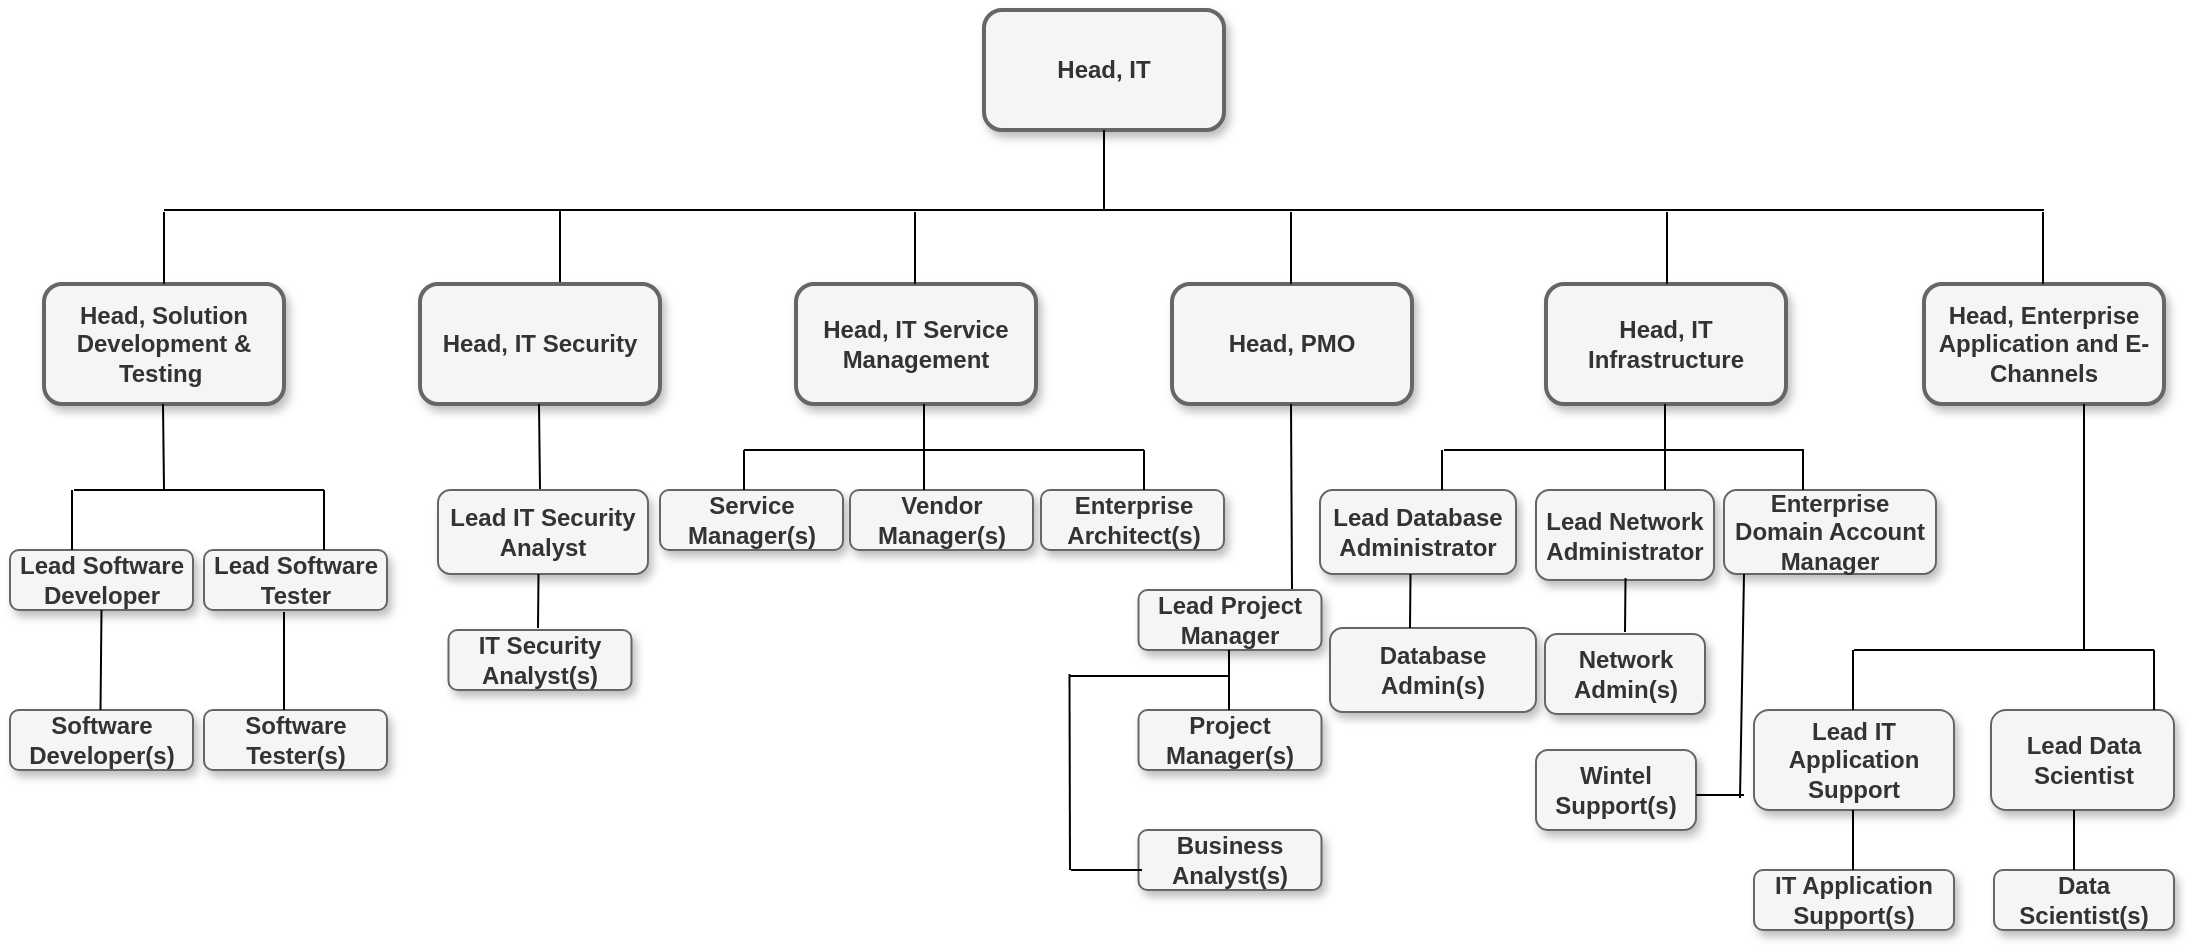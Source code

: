 <mxfile version="23.0.1" type="github">
  <diagram name="Page-1" id="19d8dcba-68ad-dc05-1034-9cf7b2a963f6">
    <mxGraphModel dx="1434" dy="780" grid="1" gridSize="14" guides="1" tooltips="1" connect="1" arrows="1" fold="1" page="1" pageScale="1" pageWidth="1100" pageHeight="850" background="none" math="0" shadow="0">
      <root>
        <mxCell id="0" />
        <mxCell id="1" parent="0" />
        <mxCell id="uepafkn3aEIsYCHWRTWA-61" value="&lt;b&gt;Lead Software Developer&lt;/b&gt;" style="rounded=1;whiteSpace=wrap;html=1;shadow=1;fillColor=#f5f5f5;fontColor=#333333;strokeColor=#666666;" vertex="1" parent="1">
          <mxGeometry x="3" y="310" width="91.5" height="30" as="geometry" />
        </mxCell>
        <mxCell id="uepafkn3aEIsYCHWRTWA-66" value="&lt;b&gt;Software Developer(s)&lt;/b&gt;" style="rounded=1;whiteSpace=wrap;html=1;shadow=1;fillColor=#f5f5f5;fontColor=#333333;strokeColor=#666666;" vertex="1" parent="1">
          <mxGeometry x="3" y="390" width="91.5" height="30" as="geometry" />
        </mxCell>
        <mxCell id="uepafkn3aEIsYCHWRTWA-138" value="" style="group" vertex="1" connectable="0" parent="1">
          <mxGeometry x="20" y="40" width="1065" height="460" as="geometry" />
        </mxCell>
        <mxCell id="uepafkn3aEIsYCHWRTWA-1" value="&lt;b&gt;Head, IT&lt;/b&gt;" style="rounded=1;whiteSpace=wrap;html=1;strokeWidth=2;perimeterSpacing=0;glass=0;shadow=1;fontStyle=0;fillColor=#f5f5f5;fontColor=#333333;strokeColor=#666666;" vertex="1" parent="uepafkn3aEIsYCHWRTWA-138">
          <mxGeometry x="470" width="120" height="60" as="geometry" />
        </mxCell>
        <mxCell id="uepafkn3aEIsYCHWRTWA-2" value="&lt;b&gt;Head, Solution Development &amp;amp; Testing&amp;nbsp;&lt;/b&gt;" style="rounded=1;whiteSpace=wrap;html=1;strokeWidth=2;perimeterSpacing=0;glass=0;shadow=1;fillColor=#f5f5f5;fontColor=#333333;strokeColor=#666666;" vertex="1" parent="uepafkn3aEIsYCHWRTWA-138">
          <mxGeometry y="137" width="120" height="60" as="geometry" />
        </mxCell>
        <mxCell id="uepafkn3aEIsYCHWRTWA-3" value="&lt;b&gt;Head, IT Security&lt;/b&gt;" style="rounded=1;whiteSpace=wrap;html=1;strokeWidth=2;perimeterSpacing=0;glass=0;shadow=1;fillColor=#f5f5f5;fontColor=#333333;strokeColor=#666666;" vertex="1" parent="uepafkn3aEIsYCHWRTWA-138">
          <mxGeometry x="188" y="137" width="120" height="60" as="geometry" />
        </mxCell>
        <mxCell id="uepafkn3aEIsYCHWRTWA-4" value="&lt;b&gt;Head, IT Service Management&lt;/b&gt;" style="rounded=1;whiteSpace=wrap;html=1;strokeWidth=2;perimeterSpacing=0;glass=0;shadow=1;fillColor=#f5f5f5;fontColor=#333333;strokeColor=#666666;" vertex="1" parent="uepafkn3aEIsYCHWRTWA-138">
          <mxGeometry x="376" y="137" width="120" height="60" as="geometry" />
        </mxCell>
        <mxCell id="uepafkn3aEIsYCHWRTWA-5" value="&lt;b&gt;Head, PMO&lt;/b&gt;" style="rounded=1;whiteSpace=wrap;html=1;strokeWidth=2;perimeterSpacing=0;glass=0;shadow=1;fillColor=#f5f5f5;fontColor=#333333;strokeColor=#666666;" vertex="1" parent="uepafkn3aEIsYCHWRTWA-138">
          <mxGeometry x="564" y="137" width="120" height="60" as="geometry" />
        </mxCell>
        <mxCell id="uepafkn3aEIsYCHWRTWA-6" value="&lt;b&gt;Head, IT Infrastructure&lt;/b&gt;" style="rounded=1;whiteSpace=wrap;html=1;strokeWidth=2;perimeterSpacing=0;glass=0;shadow=1;fillColor=#f5f5f5;fontColor=#333333;strokeColor=#666666;" vertex="1" parent="uepafkn3aEIsYCHWRTWA-138">
          <mxGeometry x="751" y="137" width="120" height="60" as="geometry" />
        </mxCell>
        <mxCell id="uepafkn3aEIsYCHWRTWA-7" value="&lt;b&gt;Head, Enterprise Application and E-Channels&lt;/b&gt;" style="rounded=1;whiteSpace=wrap;html=1;strokeWidth=2;perimeterSpacing=0;glass=0;shadow=1;fillColor=#f5f5f5;fontColor=#333333;strokeColor=#666666;" vertex="1" parent="uepafkn3aEIsYCHWRTWA-138">
          <mxGeometry x="940" y="137" width="120" height="60" as="geometry" />
        </mxCell>
        <mxCell id="uepafkn3aEIsYCHWRTWA-11" value="" style="endArrow=none;html=1;rounded=0;entryX=0.5;entryY=1;entryDx=0;entryDy=0;" edge="1" parent="uepafkn3aEIsYCHWRTWA-138" target="uepafkn3aEIsYCHWRTWA-1">
          <mxGeometry width="50" height="50" relative="1" as="geometry">
            <mxPoint x="530" y="100" as="sourcePoint" />
            <mxPoint x="460" y="240" as="targetPoint" />
          </mxGeometry>
        </mxCell>
        <mxCell id="uepafkn3aEIsYCHWRTWA-12" value="" style="endArrow=none;html=1;rounded=0;" edge="1" parent="uepafkn3aEIsYCHWRTWA-138">
          <mxGeometry width="50" height="50" relative="1" as="geometry">
            <mxPoint x="258" y="136" as="sourcePoint" />
            <mxPoint x="258" y="100" as="targetPoint" />
          </mxGeometry>
        </mxCell>
        <mxCell id="uepafkn3aEIsYCHWRTWA-13" value="" style="endArrow=none;html=1;rounded=0;" edge="1" parent="uepafkn3aEIsYCHWRTWA-138">
          <mxGeometry width="50" height="50" relative="1" as="geometry">
            <mxPoint x="435.5" y="137" as="sourcePoint" />
            <mxPoint x="435.5" y="101" as="targetPoint" />
          </mxGeometry>
        </mxCell>
        <mxCell id="uepafkn3aEIsYCHWRTWA-14" value="" style="endArrow=none;html=1;rounded=0;" edge="1" parent="uepafkn3aEIsYCHWRTWA-138">
          <mxGeometry width="50" height="50" relative="1" as="geometry">
            <mxPoint x="623.5" y="137" as="sourcePoint" />
            <mxPoint x="623.5" y="101" as="targetPoint" />
          </mxGeometry>
        </mxCell>
        <mxCell id="uepafkn3aEIsYCHWRTWA-15" value="" style="endArrow=none;html=1;rounded=0;" edge="1" parent="uepafkn3aEIsYCHWRTWA-138">
          <mxGeometry width="50" height="50" relative="1" as="geometry">
            <mxPoint x="811.5" y="137" as="sourcePoint" />
            <mxPoint x="811.5" y="101" as="targetPoint" />
          </mxGeometry>
        </mxCell>
        <mxCell id="uepafkn3aEIsYCHWRTWA-16" value="" style="endArrow=none;html=1;rounded=0;" edge="1" parent="uepafkn3aEIsYCHWRTWA-138">
          <mxGeometry width="50" height="50" relative="1" as="geometry">
            <mxPoint x="60" y="100" as="sourcePoint" />
            <mxPoint x="1000" y="100" as="targetPoint" />
          </mxGeometry>
        </mxCell>
        <mxCell id="uepafkn3aEIsYCHWRTWA-17" value="" style="endArrow=none;html=1;rounded=0;" edge="1" parent="uepafkn3aEIsYCHWRTWA-138">
          <mxGeometry width="50" height="50" relative="1" as="geometry">
            <mxPoint x="999.5" y="137" as="sourcePoint" />
            <mxPoint x="999.5" y="101" as="targetPoint" />
          </mxGeometry>
        </mxCell>
        <mxCell id="uepafkn3aEIsYCHWRTWA-18" value="" style="endArrow=none;html=1;rounded=0;" edge="1" parent="uepafkn3aEIsYCHWRTWA-138">
          <mxGeometry width="50" height="50" relative="1" as="geometry">
            <mxPoint x="60" y="137" as="sourcePoint" />
            <mxPoint x="60" y="101" as="targetPoint" />
          </mxGeometry>
        </mxCell>
        <mxCell id="uepafkn3aEIsYCHWRTWA-19" value="" style="endArrow=none;html=1;rounded=0;" edge="1" parent="uepafkn3aEIsYCHWRTWA-138">
          <mxGeometry width="50" height="50" relative="1" as="geometry">
            <mxPoint x="60" y="240" as="sourcePoint" />
            <mxPoint x="59.5" y="197" as="targetPoint" />
          </mxGeometry>
        </mxCell>
        <mxCell id="uepafkn3aEIsYCHWRTWA-20" value="" style="endArrow=none;html=1;rounded=0;" edge="1" parent="uepafkn3aEIsYCHWRTWA-138">
          <mxGeometry width="50" height="50" relative="1" as="geometry">
            <mxPoint x="15" y="240" as="sourcePoint" />
            <mxPoint x="140" y="240" as="targetPoint" />
          </mxGeometry>
        </mxCell>
        <mxCell id="uepafkn3aEIsYCHWRTWA-22" value="" style="endArrow=none;html=1;rounded=0;" edge="1" parent="uepafkn3aEIsYCHWRTWA-138">
          <mxGeometry width="50" height="50" relative="1" as="geometry">
            <mxPoint x="248" y="240" as="sourcePoint" />
            <mxPoint x="247.5" y="197" as="targetPoint" />
          </mxGeometry>
        </mxCell>
        <mxCell id="uepafkn3aEIsYCHWRTWA-30" value="" style="endArrow=none;html=1;rounded=0;" edge="1" parent="uepafkn3aEIsYCHWRTWA-138">
          <mxGeometry width="50" height="50" relative="1" as="geometry">
            <mxPoint x="624" y="290" as="sourcePoint" />
            <mxPoint x="623.5" y="197" as="targetPoint" />
          </mxGeometry>
        </mxCell>
        <mxCell id="uepafkn3aEIsYCHWRTWA-34" value="&lt;b&gt;Lead Database Administrator&lt;/b&gt;" style="rounded=1;whiteSpace=wrap;html=1;shadow=1;fillColor=#f5f5f5;fontColor=#333333;strokeColor=#666666;" vertex="1" parent="uepafkn3aEIsYCHWRTWA-138">
          <mxGeometry x="638" y="240" width="98" height="42" as="geometry" />
        </mxCell>
        <mxCell id="uepafkn3aEIsYCHWRTWA-42" value="&lt;b&gt;Lead Network Administrator&lt;/b&gt;" style="rounded=1;whiteSpace=wrap;html=1;shadow=1;fillColor=#f5f5f5;fontColor=#333333;strokeColor=#666666;" vertex="1" parent="uepafkn3aEIsYCHWRTWA-138">
          <mxGeometry x="746" y="240" width="89" height="45" as="geometry" />
        </mxCell>
        <mxCell id="uepafkn3aEIsYCHWRTWA-46" value="&lt;b&gt;Enterprise Domain Account Manager&lt;/b&gt;" style="rounded=1;whiteSpace=wrap;html=1;shadow=1;fillColor=#f5f5f5;fontColor=#333333;strokeColor=#666666;" vertex="1" parent="uepafkn3aEIsYCHWRTWA-138">
          <mxGeometry x="840" y="240" width="106" height="42" as="geometry" />
        </mxCell>
        <mxCell id="uepafkn3aEIsYCHWRTWA-48" value="&lt;b&gt;Wintel Support(s)&lt;/b&gt;" style="rounded=1;whiteSpace=wrap;html=1;shadow=1;fillColor=#f5f5f5;fontColor=#333333;strokeColor=#666666;" vertex="1" parent="uepafkn3aEIsYCHWRTWA-138">
          <mxGeometry x="746" y="370" width="80" height="40" as="geometry" />
        </mxCell>
        <mxCell id="uepafkn3aEIsYCHWRTWA-50" value="&lt;b&gt;Lead IT Security Analyst&lt;/b&gt;" style="rounded=1;whiteSpace=wrap;html=1;shadow=1;fillColor=#f5f5f5;fontColor=#333333;strokeColor=#666666;" vertex="1" parent="uepafkn3aEIsYCHWRTWA-138">
          <mxGeometry x="197" y="240" width="105" height="42" as="geometry" />
        </mxCell>
        <mxCell id="uepafkn3aEIsYCHWRTWA-51" value="&lt;b&gt;IT Security Analyst(s)&lt;/b&gt;" style="rounded=1;whiteSpace=wrap;html=1;shadow=1;fillColor=#f5f5f5;fontColor=#333333;strokeColor=#666666;" vertex="1" parent="uepafkn3aEIsYCHWRTWA-138">
          <mxGeometry x="202.25" y="310" width="91.5" height="30" as="geometry" />
        </mxCell>
        <mxCell id="uepafkn3aEIsYCHWRTWA-53" value="&lt;b&gt;Service Manager(s)&lt;/b&gt;" style="rounded=1;whiteSpace=wrap;html=1;shadow=1;fillColor=#f5f5f5;fontColor=#333333;strokeColor=#666666;" vertex="1" parent="uepafkn3aEIsYCHWRTWA-138">
          <mxGeometry x="308" y="240" width="91.5" height="30" as="geometry" />
        </mxCell>
        <mxCell id="uepafkn3aEIsYCHWRTWA-55" value="&lt;b&gt;Vendor Manager(s)&lt;/b&gt;" style="rounded=1;whiteSpace=wrap;html=1;shadow=1;fillColor=#f5f5f5;fontColor=#333333;strokeColor=#666666;" vertex="1" parent="uepafkn3aEIsYCHWRTWA-138">
          <mxGeometry x="403" y="240" width="91.5" height="30" as="geometry" />
        </mxCell>
        <mxCell id="uepafkn3aEIsYCHWRTWA-58" value="&lt;b&gt;Enterprise Architect(s)&lt;/b&gt;" style="rounded=1;whiteSpace=wrap;html=1;shadow=1;fillColor=#f5f5f5;fontColor=#333333;strokeColor=#666666;" vertex="1" parent="uepafkn3aEIsYCHWRTWA-138">
          <mxGeometry x="498.5" y="240" width="91.5" height="30" as="geometry" />
        </mxCell>
        <mxCell id="uepafkn3aEIsYCHWRTWA-62" value="&lt;b&gt;Lead Software Tester&lt;/b&gt;" style="rounded=1;whiteSpace=wrap;html=1;shadow=1;fillColor=#f5f5f5;fontColor=#333333;strokeColor=#666666;" vertex="1" parent="uepafkn3aEIsYCHWRTWA-138">
          <mxGeometry x="80" y="270" width="91.5" height="30" as="geometry" />
        </mxCell>
        <mxCell id="uepafkn3aEIsYCHWRTWA-64" value="&lt;b&gt;Software Tester(s)&lt;/b&gt;" style="rounded=1;whiteSpace=wrap;html=1;shadow=1;fillColor=#f5f5f5;fontColor=#333333;strokeColor=#666666;" vertex="1" parent="uepafkn3aEIsYCHWRTWA-138">
          <mxGeometry x="80" y="350" width="91.5" height="30" as="geometry" />
        </mxCell>
        <mxCell id="uepafkn3aEIsYCHWRTWA-68" value="" style="endArrow=none;html=1;rounded=0;" edge="1" parent="uepafkn3aEIsYCHWRTWA-138">
          <mxGeometry width="50" height="50" relative="1" as="geometry">
            <mxPoint x="140" y="270" as="sourcePoint" />
            <mxPoint x="140" y="240" as="targetPoint" />
          </mxGeometry>
        </mxCell>
        <mxCell id="uepafkn3aEIsYCHWRTWA-69" value="" style="endArrow=none;html=1;rounded=0;" edge="1" parent="uepafkn3aEIsYCHWRTWA-138">
          <mxGeometry width="50" height="50" relative="1" as="geometry">
            <mxPoint x="14" y="270" as="sourcePoint" />
            <mxPoint x="14" y="240" as="targetPoint" />
          </mxGeometry>
        </mxCell>
        <mxCell id="uepafkn3aEIsYCHWRTWA-70" value="" style="endArrow=none;html=1;rounded=0;" edge="1" parent="uepafkn3aEIsYCHWRTWA-138">
          <mxGeometry width="50" height="50" relative="1" as="geometry">
            <mxPoint x="350" y="220" as="sourcePoint" />
            <mxPoint x="550" y="220" as="targetPoint" />
          </mxGeometry>
        </mxCell>
        <mxCell id="uepafkn3aEIsYCHWRTWA-72" value="" style="endArrow=none;html=1;rounded=0;" edge="1" parent="uepafkn3aEIsYCHWRTWA-138">
          <mxGeometry width="50" height="50" relative="1" as="geometry">
            <mxPoint x="550" y="220" as="sourcePoint" />
            <mxPoint x="550" y="240" as="targetPoint" />
          </mxGeometry>
        </mxCell>
        <mxCell id="uepafkn3aEIsYCHWRTWA-74" value="" style="endArrow=none;html=1;rounded=0;" edge="1" parent="uepafkn3aEIsYCHWRTWA-138">
          <mxGeometry width="50" height="50" relative="1" as="geometry">
            <mxPoint x="440" y="220" as="sourcePoint" />
            <mxPoint x="440" y="240" as="targetPoint" />
          </mxGeometry>
        </mxCell>
        <mxCell id="uepafkn3aEIsYCHWRTWA-75" value="" style="endArrow=none;html=1;rounded=0;" edge="1" parent="uepafkn3aEIsYCHWRTWA-138">
          <mxGeometry width="50" height="50" relative="1" as="geometry">
            <mxPoint x="350" y="220" as="sourcePoint" />
            <mxPoint x="350" y="240" as="targetPoint" />
          </mxGeometry>
        </mxCell>
        <mxCell id="uepafkn3aEIsYCHWRTWA-78" value="" style="endArrow=none;html=1;rounded=0;" edge="1" parent="uepafkn3aEIsYCHWRTWA-138">
          <mxGeometry width="50" height="50" relative="1" as="geometry">
            <mxPoint x="440" y="197" as="sourcePoint" />
            <mxPoint x="440" y="220" as="targetPoint" />
          </mxGeometry>
        </mxCell>
        <mxCell id="uepafkn3aEIsYCHWRTWA-79" value="&lt;b&gt;Lead Project Manager&lt;/b&gt;" style="rounded=1;whiteSpace=wrap;html=1;shadow=1;fillColor=#f5f5f5;fontColor=#333333;strokeColor=#666666;" vertex="1" parent="uepafkn3aEIsYCHWRTWA-138">
          <mxGeometry x="547.25" y="290" width="91.5" height="30" as="geometry" />
        </mxCell>
        <mxCell id="uepafkn3aEIsYCHWRTWA-80" value="&lt;b&gt;Project Manager(s)&lt;/b&gt;" style="rounded=1;whiteSpace=wrap;html=1;shadow=1;fillColor=#f5f5f5;fontColor=#333333;strokeColor=#666666;" vertex="1" parent="uepafkn3aEIsYCHWRTWA-138">
          <mxGeometry x="547.25" y="350" width="91.5" height="30" as="geometry" />
        </mxCell>
        <mxCell id="uepafkn3aEIsYCHWRTWA-82" value="&lt;b&gt;Business Analyst(s)&lt;/b&gt;" style="rounded=1;whiteSpace=wrap;html=1;shadow=1;fillColor=#f5f5f5;fontColor=#333333;strokeColor=#666666;" vertex="1" parent="uepafkn3aEIsYCHWRTWA-138">
          <mxGeometry x="547.25" y="410" width="91.5" height="30" as="geometry" />
        </mxCell>
        <mxCell id="uepafkn3aEIsYCHWRTWA-84" value="" style="endArrow=none;html=1;rounded=0;" edge="1" parent="uepafkn3aEIsYCHWRTWA-138">
          <mxGeometry width="50" height="50" relative="1" as="geometry">
            <mxPoint x="700" y="220" as="sourcePoint" />
            <mxPoint x="880" y="220" as="targetPoint" />
          </mxGeometry>
        </mxCell>
        <mxCell id="uepafkn3aEIsYCHWRTWA-85" value="" style="endArrow=none;html=1;rounded=0;" edge="1" parent="uepafkn3aEIsYCHWRTWA-138">
          <mxGeometry width="50" height="50" relative="1" as="geometry">
            <mxPoint x="810.5" y="197" as="sourcePoint" />
            <mxPoint x="810.5" y="220" as="targetPoint" />
          </mxGeometry>
        </mxCell>
        <mxCell id="uepafkn3aEIsYCHWRTWA-86" value="" style="endArrow=none;html=1;rounded=0;" edge="1" parent="uepafkn3aEIsYCHWRTWA-138">
          <mxGeometry width="50" height="50" relative="1" as="geometry">
            <mxPoint x="699" y="220" as="sourcePoint" />
            <mxPoint x="699" y="240" as="targetPoint" />
          </mxGeometry>
        </mxCell>
        <mxCell id="uepafkn3aEIsYCHWRTWA-87" value="" style="endArrow=none;html=1;rounded=0;" edge="1" parent="uepafkn3aEIsYCHWRTWA-138">
          <mxGeometry width="50" height="50" relative="1" as="geometry">
            <mxPoint x="810.5" y="220" as="sourcePoint" />
            <mxPoint x="810.5" y="240" as="targetPoint" />
          </mxGeometry>
        </mxCell>
        <mxCell id="uepafkn3aEIsYCHWRTWA-88" value="" style="endArrow=none;html=1;rounded=0;" edge="1" parent="uepafkn3aEIsYCHWRTWA-138">
          <mxGeometry width="50" height="50" relative="1" as="geometry">
            <mxPoint x="879.5" y="220" as="sourcePoint" />
            <mxPoint x="879.5" y="240" as="targetPoint" />
          </mxGeometry>
        </mxCell>
        <mxCell id="uepafkn3aEIsYCHWRTWA-90" value="" style="endArrow=none;html=1;rounded=0;" edge="1" parent="uepafkn3aEIsYCHWRTWA-138">
          <mxGeometry width="50" height="50" relative="1" as="geometry">
            <mxPoint x="1020" y="320" as="sourcePoint" />
            <mxPoint x="1020" y="197" as="targetPoint" />
          </mxGeometry>
        </mxCell>
        <mxCell id="uepafkn3aEIsYCHWRTWA-91" value="" style="endArrow=none;html=1;rounded=0;" edge="1" parent="uepafkn3aEIsYCHWRTWA-138">
          <mxGeometry width="50" height="50" relative="1" as="geometry">
            <mxPoint x="905" y="320" as="sourcePoint" />
            <mxPoint x="1055" y="320" as="targetPoint" />
          </mxGeometry>
        </mxCell>
        <mxCell id="uepafkn3aEIsYCHWRTWA-92" value="&lt;b&gt;IT Application Support(s)&lt;/b&gt;" style="rounded=1;whiteSpace=wrap;html=1;shadow=1;fillColor=#f5f5f5;fontColor=#333333;strokeColor=#666666;" vertex="1" parent="uepafkn3aEIsYCHWRTWA-138">
          <mxGeometry x="855" y="430" width="100" height="30" as="geometry" />
        </mxCell>
        <mxCell id="uepafkn3aEIsYCHWRTWA-93" value="&lt;b&gt;Lead IT Application Support&lt;/b&gt;" style="rounded=1;whiteSpace=wrap;html=1;shadow=1;fillColor=#f5f5f5;fontColor=#333333;strokeColor=#666666;" vertex="1" parent="uepafkn3aEIsYCHWRTWA-138">
          <mxGeometry x="855" y="350" width="100" height="50" as="geometry" />
        </mxCell>
        <mxCell id="uepafkn3aEIsYCHWRTWA-94" value="&lt;b&gt;Lead Data Scientist&lt;/b&gt;" style="rounded=1;whiteSpace=wrap;html=1;shadow=1;fillColor=#f5f5f5;fontColor=#333333;strokeColor=#666666;" vertex="1" parent="uepafkn3aEIsYCHWRTWA-138">
          <mxGeometry x="973.5" y="350" width="91.5" height="50" as="geometry" />
        </mxCell>
        <mxCell id="uepafkn3aEIsYCHWRTWA-95" value="&lt;b&gt;Data Scientist(s)&lt;/b&gt;" style="rounded=1;whiteSpace=wrap;html=1;shadow=1;fillColor=#f5f5f5;fontColor=#333333;strokeColor=#666666;" vertex="1" parent="uepafkn3aEIsYCHWRTWA-138">
          <mxGeometry x="975" y="430" width="90" height="30" as="geometry" />
        </mxCell>
        <mxCell id="uepafkn3aEIsYCHWRTWA-97" value="" style="endArrow=none;html=1;rounded=0;entryX=0.891;entryY=0;entryDx=0;entryDy=0;entryPerimeter=0;" edge="1" parent="uepafkn3aEIsYCHWRTWA-138" target="uepafkn3aEIsYCHWRTWA-94">
          <mxGeometry width="50" height="50" relative="1" as="geometry">
            <mxPoint x="1055" y="320" as="sourcePoint" />
            <mxPoint x="1055" y="340" as="targetPoint" />
          </mxGeometry>
        </mxCell>
        <mxCell id="uepafkn3aEIsYCHWRTWA-98" value="" style="endArrow=none;html=1;rounded=0;entryX=0.891;entryY=0;entryDx=0;entryDy=0;entryPerimeter=0;" edge="1" parent="uepafkn3aEIsYCHWRTWA-138">
          <mxGeometry width="50" height="50" relative="1" as="geometry">
            <mxPoint x="904.5" y="320" as="sourcePoint" />
            <mxPoint x="904.5" y="350" as="targetPoint" />
          </mxGeometry>
        </mxCell>
        <mxCell id="uepafkn3aEIsYCHWRTWA-99" value="" style="endArrow=none;html=1;rounded=0;entryX=0.891;entryY=0;entryDx=0;entryDy=0;entryPerimeter=0;" edge="1" parent="uepafkn3aEIsYCHWRTWA-138">
          <mxGeometry width="50" height="50" relative="1" as="geometry">
            <mxPoint x="904.5" y="400" as="sourcePoint" />
            <mxPoint x="904.5" y="430" as="targetPoint" />
          </mxGeometry>
        </mxCell>
        <mxCell id="uepafkn3aEIsYCHWRTWA-100" value="" style="endArrow=none;html=1;rounded=0;entryX=0.891;entryY=0;entryDx=0;entryDy=0;entryPerimeter=0;" edge="1" parent="uepafkn3aEIsYCHWRTWA-138">
          <mxGeometry width="50" height="50" relative="1" as="geometry">
            <mxPoint x="1015" y="400" as="sourcePoint" />
            <mxPoint x="1015" y="430" as="targetPoint" />
          </mxGeometry>
        </mxCell>
        <mxCell id="uepafkn3aEIsYCHWRTWA-101" value="" style="endArrow=none;html=1;rounded=0;entryX=0.891;entryY=0;entryDx=0;entryDy=0;entryPerimeter=0;" edge="1" parent="uepafkn3aEIsYCHWRTWA-138">
          <mxGeometry width="50" height="50" relative="1" as="geometry">
            <mxPoint x="592.5" y="320" as="sourcePoint" />
            <mxPoint x="592.5" y="350" as="targetPoint" />
          </mxGeometry>
        </mxCell>
        <mxCell id="uepafkn3aEIsYCHWRTWA-103" value="" style="endArrow=none;html=1;rounded=0;" edge="1" parent="uepafkn3aEIsYCHWRTWA-138">
          <mxGeometry width="50" height="50" relative="1" as="geometry">
            <mxPoint x="513" y="333" as="sourcePoint" />
            <mxPoint x="593" y="333" as="targetPoint" />
          </mxGeometry>
        </mxCell>
        <mxCell id="uepafkn3aEIsYCHWRTWA-104" value="" style="endArrow=none;html=1;rounded=0;" edge="1" parent="uepafkn3aEIsYCHWRTWA-138">
          <mxGeometry width="50" height="50" relative="1" as="geometry">
            <mxPoint x="513" y="430" as="sourcePoint" />
            <mxPoint x="512.75" y="332" as="targetPoint" />
          </mxGeometry>
        </mxCell>
        <mxCell id="uepafkn3aEIsYCHWRTWA-107" value="" style="endArrow=none;html=1;rounded=0;" edge="1" parent="uepafkn3aEIsYCHWRTWA-138">
          <mxGeometry width="50" height="50" relative="1" as="geometry">
            <mxPoint x="549" y="430" as="sourcePoint" />
            <mxPoint x="513.5" y="430" as="targetPoint" />
          </mxGeometry>
        </mxCell>
        <mxCell id="uepafkn3aEIsYCHWRTWA-113" value="" style="endArrow=none;html=1;rounded=0;entryX=0.5;entryY=1;entryDx=0;entryDy=0;" edge="1" parent="uepafkn3aEIsYCHWRTWA-138" target="uepafkn3aEIsYCHWRTWA-61">
          <mxGeometry width="50" height="50" relative="1" as="geometry">
            <mxPoint x="28.25" y="350" as="sourcePoint" />
            <mxPoint x="28.25" y="314" as="targetPoint" />
          </mxGeometry>
        </mxCell>
        <mxCell id="uepafkn3aEIsYCHWRTWA-114" value="" style="endArrow=none;html=1;rounded=0;entryX=0.437;entryY=1.033;entryDx=0;entryDy=0;entryPerimeter=0;" edge="1" parent="uepafkn3aEIsYCHWRTWA-138" target="uepafkn3aEIsYCHWRTWA-62">
          <mxGeometry width="50" height="50" relative="1" as="geometry">
            <mxPoint x="120" y="350" as="sourcePoint" />
            <mxPoint x="120" y="314" as="targetPoint" />
          </mxGeometry>
        </mxCell>
        <mxCell id="uepafkn3aEIsYCHWRTWA-115" value="" style="endArrow=none;html=1;rounded=0;" edge="1" parent="uepafkn3aEIsYCHWRTWA-138">
          <mxGeometry width="50" height="50" relative="1" as="geometry">
            <mxPoint x="247.25" y="282" as="sourcePoint" />
            <mxPoint x="247" y="309" as="targetPoint" />
          </mxGeometry>
        </mxCell>
        <mxCell id="uepafkn3aEIsYCHWRTWA-131" value="&lt;b&gt;Database&lt;br&gt;Admin(s)&lt;br&gt;&lt;/b&gt;" style="rounded=1;whiteSpace=wrap;html=1;shadow=1;fillColor=#f5f5f5;fontColor=#333333;strokeColor=#666666;" vertex="1" parent="uepafkn3aEIsYCHWRTWA-138">
          <mxGeometry x="643" y="309" width="103" height="42" as="geometry" />
        </mxCell>
        <mxCell id="uepafkn3aEIsYCHWRTWA-133" value="&lt;b&gt;Network Admin(s)&lt;/b&gt;" style="rounded=1;whiteSpace=wrap;html=1;shadow=1;fillColor=#f5f5f5;fontColor=#333333;strokeColor=#666666;" vertex="1" parent="uepafkn3aEIsYCHWRTWA-138">
          <mxGeometry x="750.5" y="312" width="80" height="40" as="geometry" />
        </mxCell>
        <mxCell id="uepafkn3aEIsYCHWRTWA-134" value="" style="endArrow=none;html=1;rounded=0;" edge="1" parent="uepafkn3aEIsYCHWRTWA-138">
          <mxGeometry width="50" height="50" relative="1" as="geometry">
            <mxPoint x="790.75" y="284" as="sourcePoint" />
            <mxPoint x="790.5" y="311" as="targetPoint" />
          </mxGeometry>
        </mxCell>
        <mxCell id="uepafkn3aEIsYCHWRTWA-135" value="" style="endArrow=none;html=1;rounded=0;" edge="1" parent="uepafkn3aEIsYCHWRTWA-138">
          <mxGeometry width="50" height="50" relative="1" as="geometry">
            <mxPoint x="683.25" y="282" as="sourcePoint" />
            <mxPoint x="683" y="309" as="targetPoint" />
          </mxGeometry>
        </mxCell>
        <mxCell id="uepafkn3aEIsYCHWRTWA-136" value="" style="endArrow=none;html=1;rounded=0;strokeColor=#000000;fontColor=#393C56;fillColor=#F2CC8F;" edge="1" parent="uepafkn3aEIsYCHWRTWA-138">
          <mxGeometry width="50" height="50" relative="1" as="geometry">
            <mxPoint x="848" y="394" as="sourcePoint" />
            <mxPoint x="850" y="282" as="targetPoint" />
          </mxGeometry>
        </mxCell>
        <mxCell id="uepafkn3aEIsYCHWRTWA-137" value="" style="endArrow=none;html=1;rounded=0;strokeColor=#000000;fontColor=#393C56;fillColor=#F2CC8F;" edge="1" parent="uepafkn3aEIsYCHWRTWA-138">
          <mxGeometry width="50" height="50" relative="1" as="geometry">
            <mxPoint x="826" y="392.5" as="sourcePoint" />
            <mxPoint x="850" y="392.5" as="targetPoint" />
          </mxGeometry>
        </mxCell>
      </root>
    </mxGraphModel>
  </diagram>
</mxfile>
